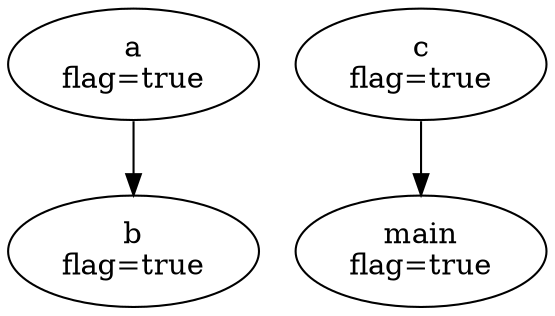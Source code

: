 
digraph callgraph {
  N1 [ label = "b\nflag=true" ];

  N0 [ label = "a\nflag=true" ];
  N0 -> N1 ;

  N2 [ label = "c\nflag=true" ];
  N2 -> N3 ;

  N3 [ label = "main\nflag=true" ];

}

